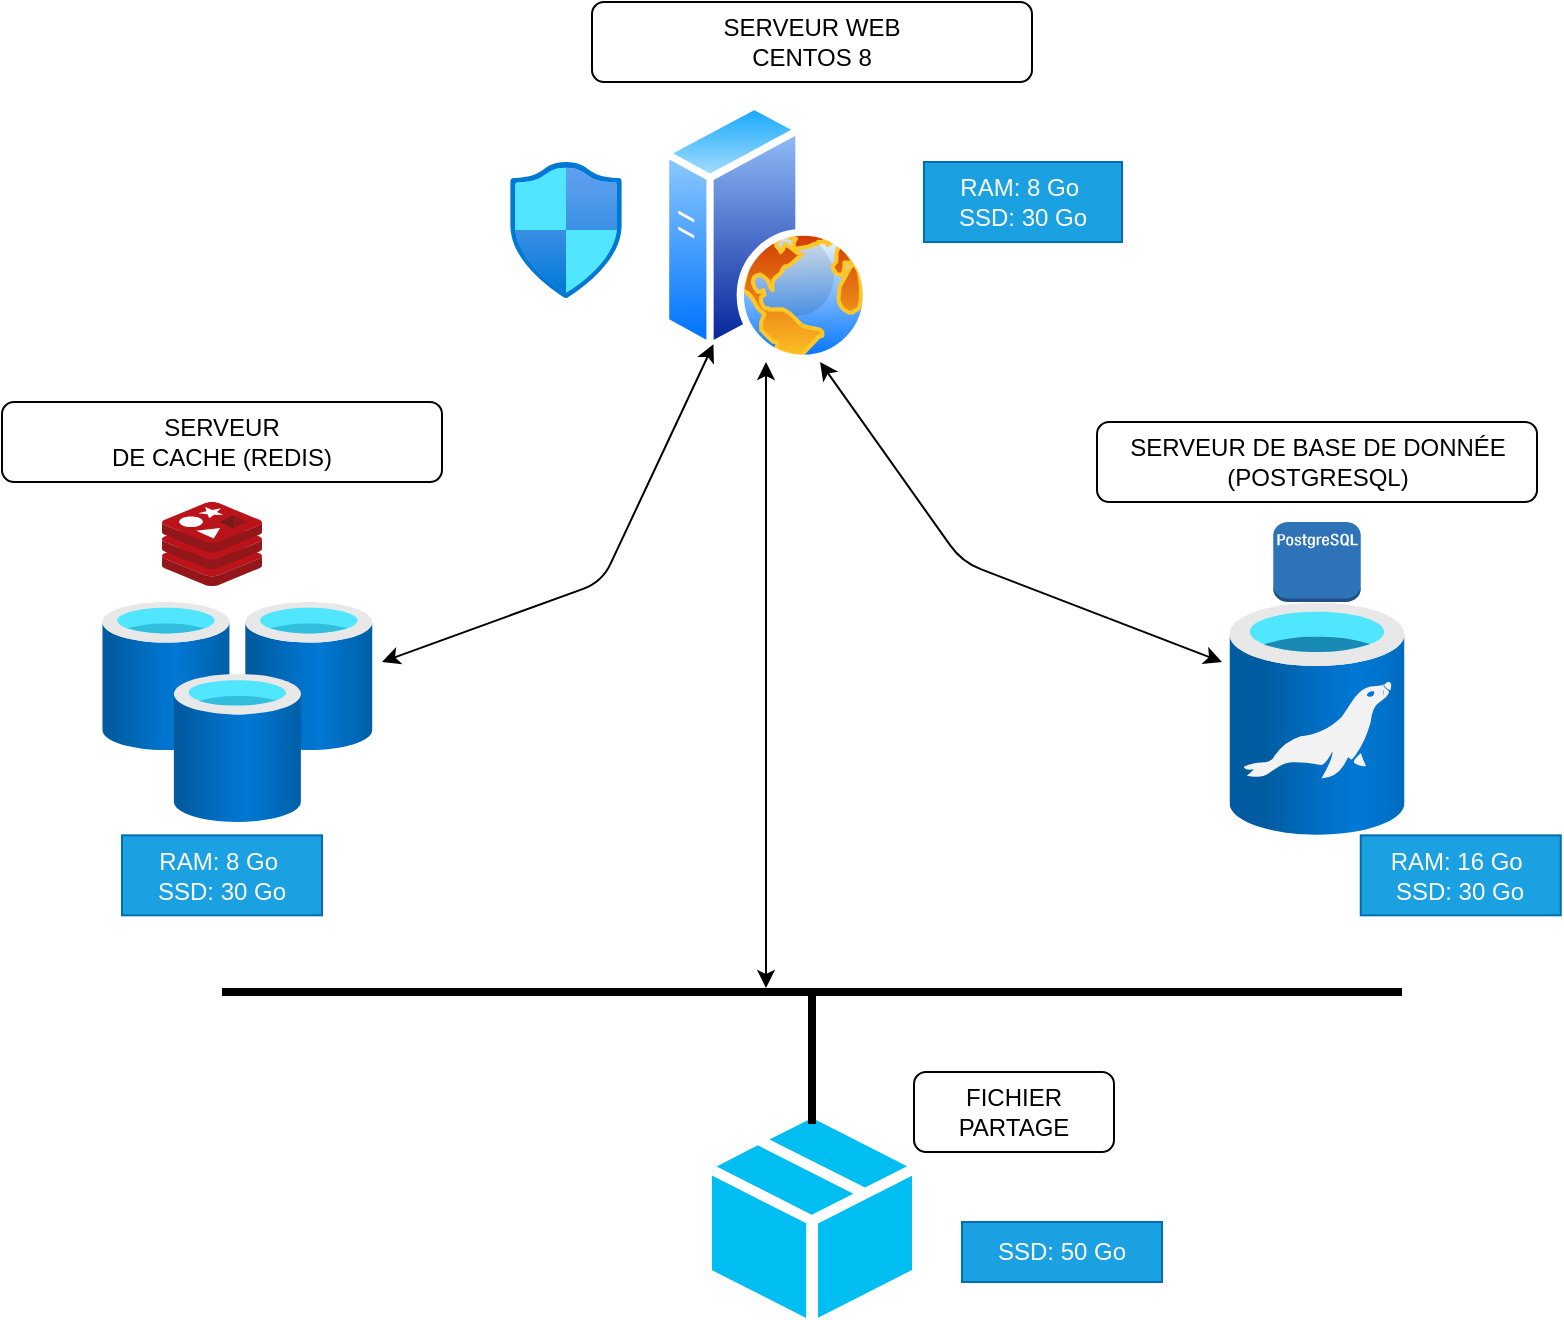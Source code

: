 <mxfile>
    <diagram id="7cgVAkK2m2HlgJUMTnLv" name="Page-1">
        <mxGraphModel dx="840" dy="712" grid="1" gridSize="10" guides="1" tooltips="1" connect="1" arrows="1" fold="1" page="1" pageScale="1" pageWidth="827" pageHeight="1169" math="0" shadow="0">
            <root>
                <mxCell id="0"/>
                <mxCell id="1" parent="0"/>
                <mxCell id="3" value="" style="aspect=fixed;html=1;points=[];align=center;image;fontSize=12;image=img/lib/azure2/databases/Azure_Database_MariaDB_Server.svg;" vertex="1" parent="1">
                    <mxGeometry x="633.75" y="320" width="87.5" height="116.67" as="geometry"/>
                </mxCell>
                <mxCell id="4" value="" style="sketch=0;aspect=fixed;html=1;points=[];align=center;image;fontSize=12;image=img/lib/mscae/Cache_Redis_Product.svg;" vertex="1" parent="1">
                    <mxGeometry x="100" y="270" width="50" height="42" as="geometry"/>
                </mxCell>
                <mxCell id="5" value="" style="aspect=fixed;html=1;points=[];align=center;image;fontSize=12;image=img/lib/azure2/databases/Cache_Redis.svg;" vertex="1" parent="1">
                    <mxGeometry x="70" y="320" width="135.38" height="110" as="geometry"/>
                </mxCell>
                <mxCell id="6" value="" style="aspect=fixed;perimeter=ellipsePerimeter;html=1;align=center;shadow=0;dashed=0;spacingTop=3;image;image=img/lib/active_directory/web_server.svg;" vertex="1" parent="1">
                    <mxGeometry x="350" y="70" width="104" height="130" as="geometry"/>
                </mxCell>
                <mxCell id="7" value="" style="outlineConnect=0;dashed=0;verticalLabelPosition=bottom;verticalAlign=top;align=center;html=1;shape=mxgraph.aws3.postgre_sql_instance;fillColor=#2E73B8;gradientColor=none;" vertex="1" parent="1">
                    <mxGeometry x="655.63" y="280" width="43.75" height="40" as="geometry"/>
                </mxCell>
                <mxCell id="8" value="" style="verticalLabelPosition=bottom;html=1;verticalAlign=top;align=center;strokeColor=none;fillColor=#00BEF2;shape=mxgraph.azure.cloud_service_package_file;" vertex="1" parent="1">
                    <mxGeometry x="375" y="578" width="100" height="100" as="geometry"/>
                </mxCell>
                <mxCell id="9" value="" style="line;strokeWidth=4;html=1;perimeter=backbonePerimeter;points=[];outlineConnect=0;" vertex="1" parent="1">
                    <mxGeometry x="130" y="510" width="590" height="10" as="geometry"/>
                </mxCell>
                <mxCell id="10" value="" style="line;strokeWidth=4;direction=south;html=1;perimeter=backbonePerimeter;points=[];outlineConnect=0;" vertex="1" parent="1">
                    <mxGeometry x="420" y="516" width="10" height="65" as="geometry"/>
                </mxCell>
                <mxCell id="11" value="" style="aspect=fixed;html=1;points=[];align=center;image;fontSize=12;image=img/lib/azure2/networking/Network_Security_Groups.svg;" vertex="1" parent="1">
                    <mxGeometry x="274" y="100" width="56.0" height="68" as="geometry"/>
                </mxCell>
                <mxCell id="15" value="" style="endArrow=classic;startArrow=classic;html=1;entryX=0.76;entryY=1;entryDx=0;entryDy=0;entryPerimeter=0;" edge="1" parent="1" target="6">
                    <mxGeometry width="50" height="50" relative="1" as="geometry">
                        <mxPoint x="630" y="350" as="sourcePoint"/>
                        <mxPoint x="430" y="190" as="targetPoint"/>
                        <Array as="points">
                            <mxPoint x="500" y="300"/>
                        </Array>
                    </mxGeometry>
                </mxCell>
                <mxCell id="16" value="" style="endArrow=classic;startArrow=classic;html=1;" edge="1" parent="1" target="6">
                    <mxGeometry width="50" height="50" relative="1" as="geometry">
                        <mxPoint x="210" y="350" as="sourcePoint"/>
                        <mxPoint x="452.04" y="208.96" as="targetPoint"/>
                        <Array as="points">
                            <mxPoint x="320" y="310"/>
                        </Array>
                    </mxGeometry>
                </mxCell>
                <mxCell id="17" value="" style="endArrow=classic;startArrow=classic;html=1;" edge="1" parent="1" source="9">
                    <mxGeometry width="50" height="50" relative="1" as="geometry">
                        <mxPoint x="390" y="400" as="sourcePoint"/>
                        <mxPoint x="402" y="200" as="targetPoint"/>
                    </mxGeometry>
                </mxCell>
                <mxCell id="18" value="SERVEUR WEB&lt;br&gt;CENTOS 8" style="rounded=1;whiteSpace=wrap;html=1;" vertex="1" parent="1">
                    <mxGeometry x="315" y="20" width="220" height="40" as="geometry"/>
                </mxCell>
                <mxCell id="19" value="SERVEUR DE BASE DE DONNÉE (POSTGRESQL)" style="rounded=1;whiteSpace=wrap;html=1;" vertex="1" parent="1">
                    <mxGeometry x="567.51" y="230" width="220" height="40" as="geometry"/>
                </mxCell>
                <mxCell id="20" value="SERVEUR &lt;br&gt;DE CACHE (REDIS)" style="rounded=1;whiteSpace=wrap;html=1;" vertex="1" parent="1">
                    <mxGeometry x="20" y="220" width="220" height="40" as="geometry"/>
                </mxCell>
                <mxCell id="21" value="FICHIER PARTAGE" style="rounded=1;whiteSpace=wrap;html=1;" vertex="1" parent="1">
                    <mxGeometry x="476" y="555" width="100" height="40" as="geometry"/>
                </mxCell>
                <mxCell id="23" value="RAM: 8 Go&amp;nbsp;&lt;br&gt;SSD: 30 Go" style="text;html=1;strokeColor=#006EAF;fillColor=#1ba1e2;align=center;verticalAlign=middle;whiteSpace=wrap;rounded=0;fontColor=#ffffff;" vertex="1" parent="1">
                    <mxGeometry x="481" y="100" width="99" height="40" as="geometry"/>
                </mxCell>
                <mxCell id="24" value="RAM: 8 Go&amp;nbsp;&lt;br&gt;SSD: 30 Go" style="text;html=1;strokeColor=#006EAF;fillColor=#1ba1e2;align=center;verticalAlign=middle;whiteSpace=wrap;rounded=0;fontColor=#ffffff;" vertex="1" parent="1">
                    <mxGeometry x="80" y="436.67" width="100" height="40" as="geometry"/>
                </mxCell>
                <mxCell id="25" value="RAM: 16 Go&amp;nbsp;&lt;br&gt;SSD: 30 Go" style="text;html=1;strokeColor=#006EAF;fillColor=#1ba1e2;align=center;verticalAlign=middle;whiteSpace=wrap;rounded=0;fontColor=#ffffff;" vertex="1" parent="1">
                    <mxGeometry x="699.38" y="436.67" width="100" height="40" as="geometry"/>
                </mxCell>
                <mxCell id="26" value="SSD: 50 Go" style="text;html=1;strokeColor=#006EAF;fillColor=#1ba1e2;align=center;verticalAlign=middle;whiteSpace=wrap;rounded=0;fontColor=#ffffff;" vertex="1" parent="1">
                    <mxGeometry x="500" y="630" width="100" height="30" as="geometry"/>
                </mxCell>
            </root>
        </mxGraphModel>
    </diagram>
</mxfile>